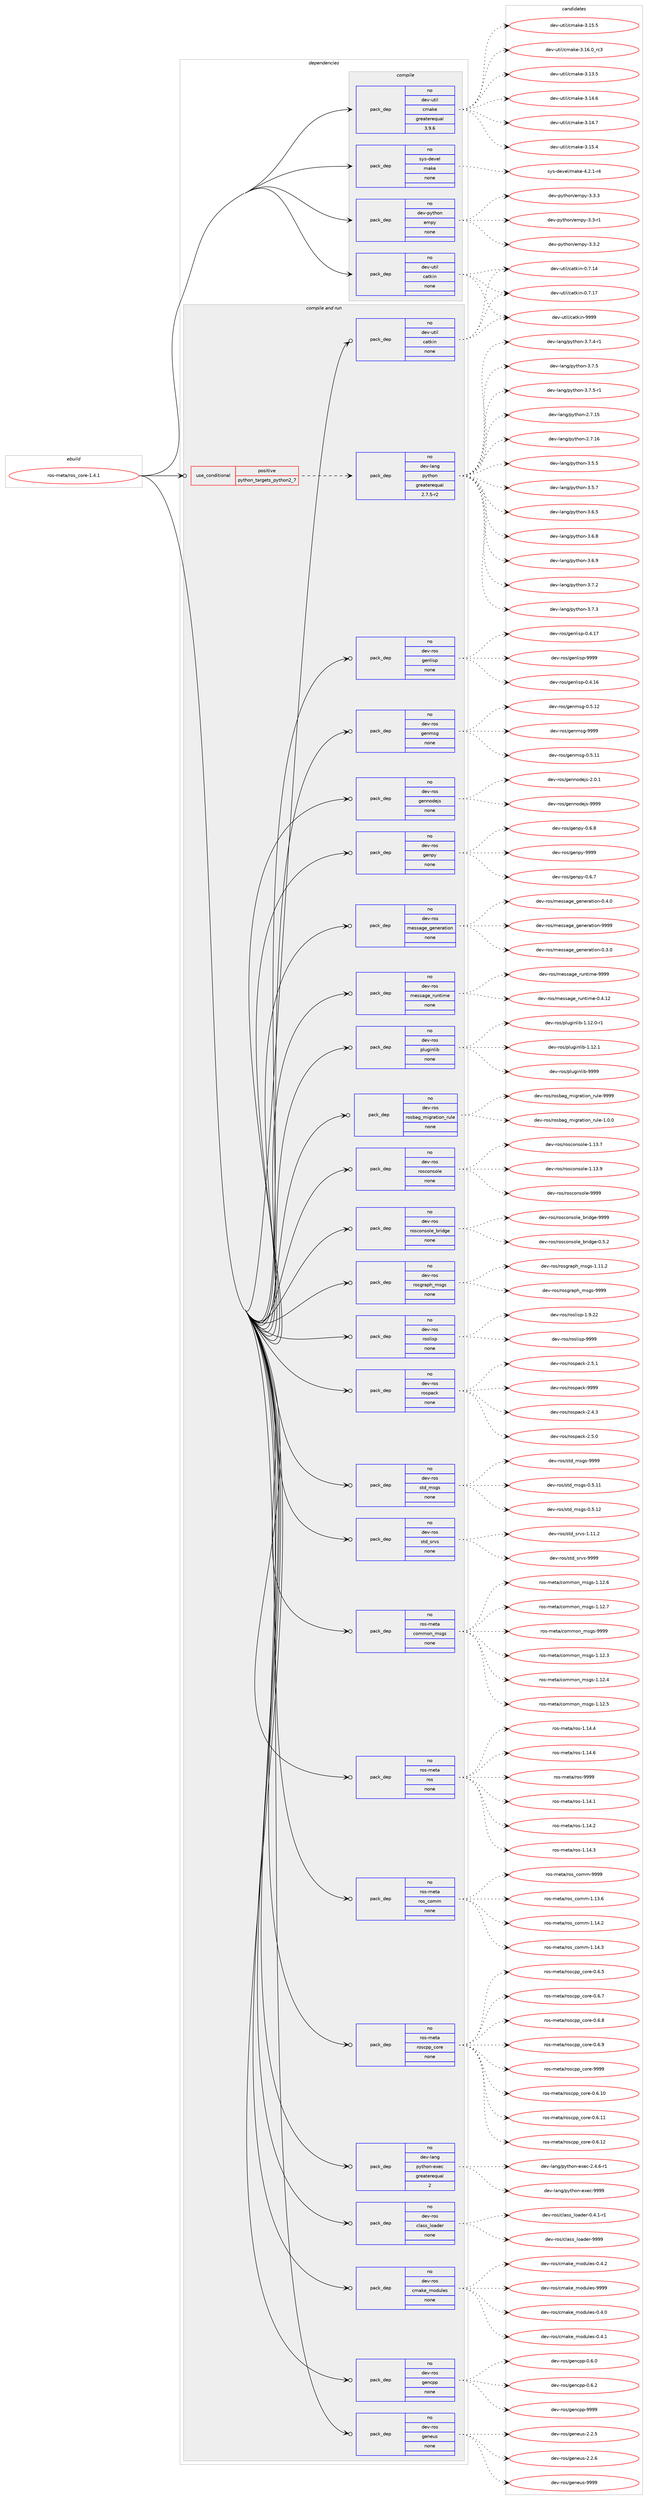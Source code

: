 digraph prolog {

# *************
# Graph options
# *************

newrank=true;
concentrate=true;
compound=true;
graph [rankdir=LR,fontname=Helvetica,fontsize=10,ranksep=1.5];#, ranksep=2.5, nodesep=0.2];
edge  [arrowhead=vee];
node  [fontname=Helvetica,fontsize=10];

# **********
# The ebuild
# **********

subgraph cluster_leftcol {
color=gray;
rank=same;
label=<<i>ebuild</i>>;
id [label="ros-meta/ros_core-1.4.1", color=red, width=4, href="../ros-meta/ros_core-1.4.1.svg"];
}

# ****************
# The dependencies
# ****************

subgraph cluster_midcol {
color=gray;
label=<<i>dependencies</i>>;
subgraph cluster_compile {
fillcolor="#eeeeee";
style=filled;
label=<<i>compile</i>>;
subgraph pack626704 {
dependency848094 [label=<<TABLE BORDER="0" CELLBORDER="1" CELLSPACING="0" CELLPADDING="4" WIDTH="220"><TR><TD ROWSPAN="6" CELLPADDING="30">pack_dep</TD></TR><TR><TD WIDTH="110">no</TD></TR><TR><TD>dev-python</TD></TR><TR><TD>empy</TD></TR><TR><TD>none</TD></TR><TR><TD></TD></TR></TABLE>>, shape=none, color=blue];
}
id:e -> dependency848094:w [weight=20,style="solid",arrowhead="vee"];
subgraph pack626705 {
dependency848095 [label=<<TABLE BORDER="0" CELLBORDER="1" CELLSPACING="0" CELLPADDING="4" WIDTH="220"><TR><TD ROWSPAN="6" CELLPADDING="30">pack_dep</TD></TR><TR><TD WIDTH="110">no</TD></TR><TR><TD>dev-util</TD></TR><TR><TD>catkin</TD></TR><TR><TD>none</TD></TR><TR><TD></TD></TR></TABLE>>, shape=none, color=blue];
}
id:e -> dependency848095:w [weight=20,style="solid",arrowhead="vee"];
subgraph pack626706 {
dependency848096 [label=<<TABLE BORDER="0" CELLBORDER="1" CELLSPACING="0" CELLPADDING="4" WIDTH="220"><TR><TD ROWSPAN="6" CELLPADDING="30">pack_dep</TD></TR><TR><TD WIDTH="110">no</TD></TR><TR><TD>dev-util</TD></TR><TR><TD>cmake</TD></TR><TR><TD>greaterequal</TD></TR><TR><TD>3.9.6</TD></TR></TABLE>>, shape=none, color=blue];
}
id:e -> dependency848096:w [weight=20,style="solid",arrowhead="vee"];
subgraph pack626707 {
dependency848097 [label=<<TABLE BORDER="0" CELLBORDER="1" CELLSPACING="0" CELLPADDING="4" WIDTH="220"><TR><TD ROWSPAN="6" CELLPADDING="30">pack_dep</TD></TR><TR><TD WIDTH="110">no</TD></TR><TR><TD>sys-devel</TD></TR><TR><TD>make</TD></TR><TR><TD>none</TD></TR><TR><TD></TD></TR></TABLE>>, shape=none, color=blue];
}
id:e -> dependency848097:w [weight=20,style="solid",arrowhead="vee"];
}
subgraph cluster_compileandrun {
fillcolor="#eeeeee";
style=filled;
label=<<i>compile and run</i>>;
subgraph cond206456 {
dependency848098 [label=<<TABLE BORDER="0" CELLBORDER="1" CELLSPACING="0" CELLPADDING="4"><TR><TD ROWSPAN="3" CELLPADDING="10">use_conditional</TD></TR><TR><TD>positive</TD></TR><TR><TD>python_targets_python2_7</TD></TR></TABLE>>, shape=none, color=red];
subgraph pack626708 {
dependency848099 [label=<<TABLE BORDER="0" CELLBORDER="1" CELLSPACING="0" CELLPADDING="4" WIDTH="220"><TR><TD ROWSPAN="6" CELLPADDING="30">pack_dep</TD></TR><TR><TD WIDTH="110">no</TD></TR><TR><TD>dev-lang</TD></TR><TR><TD>python</TD></TR><TR><TD>greaterequal</TD></TR><TR><TD>2.7.5-r2</TD></TR></TABLE>>, shape=none, color=blue];
}
dependency848098:e -> dependency848099:w [weight=20,style="dashed",arrowhead="vee"];
}
id:e -> dependency848098:w [weight=20,style="solid",arrowhead="odotvee"];
subgraph pack626709 {
dependency848100 [label=<<TABLE BORDER="0" CELLBORDER="1" CELLSPACING="0" CELLPADDING="4" WIDTH="220"><TR><TD ROWSPAN="6" CELLPADDING="30">pack_dep</TD></TR><TR><TD WIDTH="110">no</TD></TR><TR><TD>dev-lang</TD></TR><TR><TD>python-exec</TD></TR><TR><TD>greaterequal</TD></TR><TR><TD>2</TD></TR></TABLE>>, shape=none, color=blue];
}
id:e -> dependency848100:w [weight=20,style="solid",arrowhead="odotvee"];
subgraph pack626710 {
dependency848101 [label=<<TABLE BORDER="0" CELLBORDER="1" CELLSPACING="0" CELLPADDING="4" WIDTH="220"><TR><TD ROWSPAN="6" CELLPADDING="30">pack_dep</TD></TR><TR><TD WIDTH="110">no</TD></TR><TR><TD>dev-ros</TD></TR><TR><TD>class_loader</TD></TR><TR><TD>none</TD></TR><TR><TD></TD></TR></TABLE>>, shape=none, color=blue];
}
id:e -> dependency848101:w [weight=20,style="solid",arrowhead="odotvee"];
subgraph pack626711 {
dependency848102 [label=<<TABLE BORDER="0" CELLBORDER="1" CELLSPACING="0" CELLPADDING="4" WIDTH="220"><TR><TD ROWSPAN="6" CELLPADDING="30">pack_dep</TD></TR><TR><TD WIDTH="110">no</TD></TR><TR><TD>dev-ros</TD></TR><TR><TD>cmake_modules</TD></TR><TR><TD>none</TD></TR><TR><TD></TD></TR></TABLE>>, shape=none, color=blue];
}
id:e -> dependency848102:w [weight=20,style="solid",arrowhead="odotvee"];
subgraph pack626712 {
dependency848103 [label=<<TABLE BORDER="0" CELLBORDER="1" CELLSPACING="0" CELLPADDING="4" WIDTH="220"><TR><TD ROWSPAN="6" CELLPADDING="30">pack_dep</TD></TR><TR><TD WIDTH="110">no</TD></TR><TR><TD>dev-ros</TD></TR><TR><TD>gencpp</TD></TR><TR><TD>none</TD></TR><TR><TD></TD></TR></TABLE>>, shape=none, color=blue];
}
id:e -> dependency848103:w [weight=20,style="solid",arrowhead="odotvee"];
subgraph pack626713 {
dependency848104 [label=<<TABLE BORDER="0" CELLBORDER="1" CELLSPACING="0" CELLPADDING="4" WIDTH="220"><TR><TD ROWSPAN="6" CELLPADDING="30">pack_dep</TD></TR><TR><TD WIDTH="110">no</TD></TR><TR><TD>dev-ros</TD></TR><TR><TD>geneus</TD></TR><TR><TD>none</TD></TR><TR><TD></TD></TR></TABLE>>, shape=none, color=blue];
}
id:e -> dependency848104:w [weight=20,style="solid",arrowhead="odotvee"];
subgraph pack626714 {
dependency848105 [label=<<TABLE BORDER="0" CELLBORDER="1" CELLSPACING="0" CELLPADDING="4" WIDTH="220"><TR><TD ROWSPAN="6" CELLPADDING="30">pack_dep</TD></TR><TR><TD WIDTH="110">no</TD></TR><TR><TD>dev-ros</TD></TR><TR><TD>genlisp</TD></TR><TR><TD>none</TD></TR><TR><TD></TD></TR></TABLE>>, shape=none, color=blue];
}
id:e -> dependency848105:w [weight=20,style="solid",arrowhead="odotvee"];
subgraph pack626715 {
dependency848106 [label=<<TABLE BORDER="0" CELLBORDER="1" CELLSPACING="0" CELLPADDING="4" WIDTH="220"><TR><TD ROWSPAN="6" CELLPADDING="30">pack_dep</TD></TR><TR><TD WIDTH="110">no</TD></TR><TR><TD>dev-ros</TD></TR><TR><TD>genmsg</TD></TR><TR><TD>none</TD></TR><TR><TD></TD></TR></TABLE>>, shape=none, color=blue];
}
id:e -> dependency848106:w [weight=20,style="solid",arrowhead="odotvee"];
subgraph pack626716 {
dependency848107 [label=<<TABLE BORDER="0" CELLBORDER="1" CELLSPACING="0" CELLPADDING="4" WIDTH="220"><TR><TD ROWSPAN="6" CELLPADDING="30">pack_dep</TD></TR><TR><TD WIDTH="110">no</TD></TR><TR><TD>dev-ros</TD></TR><TR><TD>gennodejs</TD></TR><TR><TD>none</TD></TR><TR><TD></TD></TR></TABLE>>, shape=none, color=blue];
}
id:e -> dependency848107:w [weight=20,style="solid",arrowhead="odotvee"];
subgraph pack626717 {
dependency848108 [label=<<TABLE BORDER="0" CELLBORDER="1" CELLSPACING="0" CELLPADDING="4" WIDTH="220"><TR><TD ROWSPAN="6" CELLPADDING="30">pack_dep</TD></TR><TR><TD WIDTH="110">no</TD></TR><TR><TD>dev-ros</TD></TR><TR><TD>genpy</TD></TR><TR><TD>none</TD></TR><TR><TD></TD></TR></TABLE>>, shape=none, color=blue];
}
id:e -> dependency848108:w [weight=20,style="solid",arrowhead="odotvee"];
subgraph pack626718 {
dependency848109 [label=<<TABLE BORDER="0" CELLBORDER="1" CELLSPACING="0" CELLPADDING="4" WIDTH="220"><TR><TD ROWSPAN="6" CELLPADDING="30">pack_dep</TD></TR><TR><TD WIDTH="110">no</TD></TR><TR><TD>dev-ros</TD></TR><TR><TD>message_generation</TD></TR><TR><TD>none</TD></TR><TR><TD></TD></TR></TABLE>>, shape=none, color=blue];
}
id:e -> dependency848109:w [weight=20,style="solid",arrowhead="odotvee"];
subgraph pack626719 {
dependency848110 [label=<<TABLE BORDER="0" CELLBORDER="1" CELLSPACING="0" CELLPADDING="4" WIDTH="220"><TR><TD ROWSPAN="6" CELLPADDING="30">pack_dep</TD></TR><TR><TD WIDTH="110">no</TD></TR><TR><TD>dev-ros</TD></TR><TR><TD>message_runtime</TD></TR><TR><TD>none</TD></TR><TR><TD></TD></TR></TABLE>>, shape=none, color=blue];
}
id:e -> dependency848110:w [weight=20,style="solid",arrowhead="odotvee"];
subgraph pack626720 {
dependency848111 [label=<<TABLE BORDER="0" CELLBORDER="1" CELLSPACING="0" CELLPADDING="4" WIDTH="220"><TR><TD ROWSPAN="6" CELLPADDING="30">pack_dep</TD></TR><TR><TD WIDTH="110">no</TD></TR><TR><TD>dev-ros</TD></TR><TR><TD>pluginlib</TD></TR><TR><TD>none</TD></TR><TR><TD></TD></TR></TABLE>>, shape=none, color=blue];
}
id:e -> dependency848111:w [weight=20,style="solid",arrowhead="odotvee"];
subgraph pack626721 {
dependency848112 [label=<<TABLE BORDER="0" CELLBORDER="1" CELLSPACING="0" CELLPADDING="4" WIDTH="220"><TR><TD ROWSPAN="6" CELLPADDING="30">pack_dep</TD></TR><TR><TD WIDTH="110">no</TD></TR><TR><TD>dev-ros</TD></TR><TR><TD>rosbag_migration_rule</TD></TR><TR><TD>none</TD></TR><TR><TD></TD></TR></TABLE>>, shape=none, color=blue];
}
id:e -> dependency848112:w [weight=20,style="solid",arrowhead="odotvee"];
subgraph pack626722 {
dependency848113 [label=<<TABLE BORDER="0" CELLBORDER="1" CELLSPACING="0" CELLPADDING="4" WIDTH="220"><TR><TD ROWSPAN="6" CELLPADDING="30">pack_dep</TD></TR><TR><TD WIDTH="110">no</TD></TR><TR><TD>dev-ros</TD></TR><TR><TD>rosconsole</TD></TR><TR><TD>none</TD></TR><TR><TD></TD></TR></TABLE>>, shape=none, color=blue];
}
id:e -> dependency848113:w [weight=20,style="solid",arrowhead="odotvee"];
subgraph pack626723 {
dependency848114 [label=<<TABLE BORDER="0" CELLBORDER="1" CELLSPACING="0" CELLPADDING="4" WIDTH="220"><TR><TD ROWSPAN="6" CELLPADDING="30">pack_dep</TD></TR><TR><TD WIDTH="110">no</TD></TR><TR><TD>dev-ros</TD></TR><TR><TD>rosconsole_bridge</TD></TR><TR><TD>none</TD></TR><TR><TD></TD></TR></TABLE>>, shape=none, color=blue];
}
id:e -> dependency848114:w [weight=20,style="solid",arrowhead="odotvee"];
subgraph pack626724 {
dependency848115 [label=<<TABLE BORDER="0" CELLBORDER="1" CELLSPACING="0" CELLPADDING="4" WIDTH="220"><TR><TD ROWSPAN="6" CELLPADDING="30">pack_dep</TD></TR><TR><TD WIDTH="110">no</TD></TR><TR><TD>dev-ros</TD></TR><TR><TD>rosgraph_msgs</TD></TR><TR><TD>none</TD></TR><TR><TD></TD></TR></TABLE>>, shape=none, color=blue];
}
id:e -> dependency848115:w [weight=20,style="solid",arrowhead="odotvee"];
subgraph pack626725 {
dependency848116 [label=<<TABLE BORDER="0" CELLBORDER="1" CELLSPACING="0" CELLPADDING="4" WIDTH="220"><TR><TD ROWSPAN="6" CELLPADDING="30">pack_dep</TD></TR><TR><TD WIDTH="110">no</TD></TR><TR><TD>dev-ros</TD></TR><TR><TD>roslisp</TD></TR><TR><TD>none</TD></TR><TR><TD></TD></TR></TABLE>>, shape=none, color=blue];
}
id:e -> dependency848116:w [weight=20,style="solid",arrowhead="odotvee"];
subgraph pack626726 {
dependency848117 [label=<<TABLE BORDER="0" CELLBORDER="1" CELLSPACING="0" CELLPADDING="4" WIDTH="220"><TR><TD ROWSPAN="6" CELLPADDING="30">pack_dep</TD></TR><TR><TD WIDTH="110">no</TD></TR><TR><TD>dev-ros</TD></TR><TR><TD>rospack</TD></TR><TR><TD>none</TD></TR><TR><TD></TD></TR></TABLE>>, shape=none, color=blue];
}
id:e -> dependency848117:w [weight=20,style="solid",arrowhead="odotvee"];
subgraph pack626727 {
dependency848118 [label=<<TABLE BORDER="0" CELLBORDER="1" CELLSPACING="0" CELLPADDING="4" WIDTH="220"><TR><TD ROWSPAN="6" CELLPADDING="30">pack_dep</TD></TR><TR><TD WIDTH="110">no</TD></TR><TR><TD>dev-ros</TD></TR><TR><TD>std_msgs</TD></TR><TR><TD>none</TD></TR><TR><TD></TD></TR></TABLE>>, shape=none, color=blue];
}
id:e -> dependency848118:w [weight=20,style="solid",arrowhead="odotvee"];
subgraph pack626728 {
dependency848119 [label=<<TABLE BORDER="0" CELLBORDER="1" CELLSPACING="0" CELLPADDING="4" WIDTH="220"><TR><TD ROWSPAN="6" CELLPADDING="30">pack_dep</TD></TR><TR><TD WIDTH="110">no</TD></TR><TR><TD>dev-ros</TD></TR><TR><TD>std_srvs</TD></TR><TR><TD>none</TD></TR><TR><TD></TD></TR></TABLE>>, shape=none, color=blue];
}
id:e -> dependency848119:w [weight=20,style="solid",arrowhead="odotvee"];
subgraph pack626729 {
dependency848120 [label=<<TABLE BORDER="0" CELLBORDER="1" CELLSPACING="0" CELLPADDING="4" WIDTH="220"><TR><TD ROWSPAN="6" CELLPADDING="30">pack_dep</TD></TR><TR><TD WIDTH="110">no</TD></TR><TR><TD>dev-util</TD></TR><TR><TD>catkin</TD></TR><TR><TD>none</TD></TR><TR><TD></TD></TR></TABLE>>, shape=none, color=blue];
}
id:e -> dependency848120:w [weight=20,style="solid",arrowhead="odotvee"];
subgraph pack626730 {
dependency848121 [label=<<TABLE BORDER="0" CELLBORDER="1" CELLSPACING="0" CELLPADDING="4" WIDTH="220"><TR><TD ROWSPAN="6" CELLPADDING="30">pack_dep</TD></TR><TR><TD WIDTH="110">no</TD></TR><TR><TD>ros-meta</TD></TR><TR><TD>common_msgs</TD></TR><TR><TD>none</TD></TR><TR><TD></TD></TR></TABLE>>, shape=none, color=blue];
}
id:e -> dependency848121:w [weight=20,style="solid",arrowhead="odotvee"];
subgraph pack626731 {
dependency848122 [label=<<TABLE BORDER="0" CELLBORDER="1" CELLSPACING="0" CELLPADDING="4" WIDTH="220"><TR><TD ROWSPAN="6" CELLPADDING="30">pack_dep</TD></TR><TR><TD WIDTH="110">no</TD></TR><TR><TD>ros-meta</TD></TR><TR><TD>ros</TD></TR><TR><TD>none</TD></TR><TR><TD></TD></TR></TABLE>>, shape=none, color=blue];
}
id:e -> dependency848122:w [weight=20,style="solid",arrowhead="odotvee"];
subgraph pack626732 {
dependency848123 [label=<<TABLE BORDER="0" CELLBORDER="1" CELLSPACING="0" CELLPADDING="4" WIDTH="220"><TR><TD ROWSPAN="6" CELLPADDING="30">pack_dep</TD></TR><TR><TD WIDTH="110">no</TD></TR><TR><TD>ros-meta</TD></TR><TR><TD>ros_comm</TD></TR><TR><TD>none</TD></TR><TR><TD></TD></TR></TABLE>>, shape=none, color=blue];
}
id:e -> dependency848123:w [weight=20,style="solid",arrowhead="odotvee"];
subgraph pack626733 {
dependency848124 [label=<<TABLE BORDER="0" CELLBORDER="1" CELLSPACING="0" CELLPADDING="4" WIDTH="220"><TR><TD ROWSPAN="6" CELLPADDING="30">pack_dep</TD></TR><TR><TD WIDTH="110">no</TD></TR><TR><TD>ros-meta</TD></TR><TR><TD>roscpp_core</TD></TR><TR><TD>none</TD></TR><TR><TD></TD></TR></TABLE>>, shape=none, color=blue];
}
id:e -> dependency848124:w [weight=20,style="solid",arrowhead="odotvee"];
}
subgraph cluster_run {
fillcolor="#eeeeee";
style=filled;
label=<<i>run</i>>;
}
}

# **************
# The candidates
# **************

subgraph cluster_choices {
rank=same;
color=gray;
label=<<i>candidates</i>>;

subgraph choice626704 {
color=black;
nodesep=1;
choice1001011184511212111610411111047101109112121455146514511449 [label="dev-python/empy-3.3-r1", color=red, width=4,href="../dev-python/empy-3.3-r1.svg"];
choice1001011184511212111610411111047101109112121455146514650 [label="dev-python/empy-3.3.2", color=red, width=4,href="../dev-python/empy-3.3.2.svg"];
choice1001011184511212111610411111047101109112121455146514651 [label="dev-python/empy-3.3.3", color=red, width=4,href="../dev-python/empy-3.3.3.svg"];
dependency848094:e -> choice1001011184511212111610411111047101109112121455146514511449:w [style=dotted,weight="100"];
dependency848094:e -> choice1001011184511212111610411111047101109112121455146514650:w [style=dotted,weight="100"];
dependency848094:e -> choice1001011184511212111610411111047101109112121455146514651:w [style=dotted,weight="100"];
}
subgraph choice626705 {
color=black;
nodesep=1;
choice1001011184511711610510847999711610710511045484655464952 [label="dev-util/catkin-0.7.14", color=red, width=4,href="../dev-util/catkin-0.7.14.svg"];
choice1001011184511711610510847999711610710511045484655464955 [label="dev-util/catkin-0.7.17", color=red, width=4,href="../dev-util/catkin-0.7.17.svg"];
choice100101118451171161051084799971161071051104557575757 [label="dev-util/catkin-9999", color=red, width=4,href="../dev-util/catkin-9999.svg"];
dependency848095:e -> choice1001011184511711610510847999711610710511045484655464952:w [style=dotted,weight="100"];
dependency848095:e -> choice1001011184511711610510847999711610710511045484655464955:w [style=dotted,weight="100"];
dependency848095:e -> choice100101118451171161051084799971161071051104557575757:w [style=dotted,weight="100"];
}
subgraph choice626706 {
color=black;
nodesep=1;
choice1001011184511711610510847991099710710145514649514653 [label="dev-util/cmake-3.13.5", color=red, width=4,href="../dev-util/cmake-3.13.5.svg"];
choice1001011184511711610510847991099710710145514649524654 [label="dev-util/cmake-3.14.6", color=red, width=4,href="../dev-util/cmake-3.14.6.svg"];
choice1001011184511711610510847991099710710145514649524655 [label="dev-util/cmake-3.14.7", color=red, width=4,href="../dev-util/cmake-3.14.7.svg"];
choice1001011184511711610510847991099710710145514649534652 [label="dev-util/cmake-3.15.4", color=red, width=4,href="../dev-util/cmake-3.15.4.svg"];
choice1001011184511711610510847991099710710145514649534653 [label="dev-util/cmake-3.15.5", color=red, width=4,href="../dev-util/cmake-3.15.5.svg"];
choice1001011184511711610510847991099710710145514649544648951149951 [label="dev-util/cmake-3.16.0_rc3", color=red, width=4,href="../dev-util/cmake-3.16.0_rc3.svg"];
dependency848096:e -> choice1001011184511711610510847991099710710145514649514653:w [style=dotted,weight="100"];
dependency848096:e -> choice1001011184511711610510847991099710710145514649524654:w [style=dotted,weight="100"];
dependency848096:e -> choice1001011184511711610510847991099710710145514649524655:w [style=dotted,weight="100"];
dependency848096:e -> choice1001011184511711610510847991099710710145514649534652:w [style=dotted,weight="100"];
dependency848096:e -> choice1001011184511711610510847991099710710145514649534653:w [style=dotted,weight="100"];
dependency848096:e -> choice1001011184511711610510847991099710710145514649544648951149951:w [style=dotted,weight="100"];
}
subgraph choice626707 {
color=black;
nodesep=1;
choice1151211154510010111810110847109971071014552465046494511452 [label="sys-devel/make-4.2.1-r4", color=red, width=4,href="../sys-devel/make-4.2.1-r4.svg"];
dependency848097:e -> choice1151211154510010111810110847109971071014552465046494511452:w [style=dotted,weight="100"];
}
subgraph choice626708 {
color=black;
nodesep=1;
choice10010111845108971101034711212111610411111045504655464953 [label="dev-lang/python-2.7.15", color=red, width=4,href="../dev-lang/python-2.7.15.svg"];
choice10010111845108971101034711212111610411111045504655464954 [label="dev-lang/python-2.7.16", color=red, width=4,href="../dev-lang/python-2.7.16.svg"];
choice100101118451089711010347112121116104111110455146534653 [label="dev-lang/python-3.5.5", color=red, width=4,href="../dev-lang/python-3.5.5.svg"];
choice100101118451089711010347112121116104111110455146534655 [label="dev-lang/python-3.5.7", color=red, width=4,href="../dev-lang/python-3.5.7.svg"];
choice100101118451089711010347112121116104111110455146544653 [label="dev-lang/python-3.6.5", color=red, width=4,href="../dev-lang/python-3.6.5.svg"];
choice100101118451089711010347112121116104111110455146544656 [label="dev-lang/python-3.6.8", color=red, width=4,href="../dev-lang/python-3.6.8.svg"];
choice100101118451089711010347112121116104111110455146544657 [label="dev-lang/python-3.6.9", color=red, width=4,href="../dev-lang/python-3.6.9.svg"];
choice100101118451089711010347112121116104111110455146554650 [label="dev-lang/python-3.7.2", color=red, width=4,href="../dev-lang/python-3.7.2.svg"];
choice100101118451089711010347112121116104111110455146554651 [label="dev-lang/python-3.7.3", color=red, width=4,href="../dev-lang/python-3.7.3.svg"];
choice1001011184510897110103471121211161041111104551465546524511449 [label="dev-lang/python-3.7.4-r1", color=red, width=4,href="../dev-lang/python-3.7.4-r1.svg"];
choice100101118451089711010347112121116104111110455146554653 [label="dev-lang/python-3.7.5", color=red, width=4,href="../dev-lang/python-3.7.5.svg"];
choice1001011184510897110103471121211161041111104551465546534511449 [label="dev-lang/python-3.7.5-r1", color=red, width=4,href="../dev-lang/python-3.7.5-r1.svg"];
dependency848099:e -> choice10010111845108971101034711212111610411111045504655464953:w [style=dotted,weight="100"];
dependency848099:e -> choice10010111845108971101034711212111610411111045504655464954:w [style=dotted,weight="100"];
dependency848099:e -> choice100101118451089711010347112121116104111110455146534653:w [style=dotted,weight="100"];
dependency848099:e -> choice100101118451089711010347112121116104111110455146534655:w [style=dotted,weight="100"];
dependency848099:e -> choice100101118451089711010347112121116104111110455146544653:w [style=dotted,weight="100"];
dependency848099:e -> choice100101118451089711010347112121116104111110455146544656:w [style=dotted,weight="100"];
dependency848099:e -> choice100101118451089711010347112121116104111110455146544657:w [style=dotted,weight="100"];
dependency848099:e -> choice100101118451089711010347112121116104111110455146554650:w [style=dotted,weight="100"];
dependency848099:e -> choice100101118451089711010347112121116104111110455146554651:w [style=dotted,weight="100"];
dependency848099:e -> choice1001011184510897110103471121211161041111104551465546524511449:w [style=dotted,weight="100"];
dependency848099:e -> choice100101118451089711010347112121116104111110455146554653:w [style=dotted,weight="100"];
dependency848099:e -> choice1001011184510897110103471121211161041111104551465546534511449:w [style=dotted,weight="100"];
}
subgraph choice626709 {
color=black;
nodesep=1;
choice10010111845108971101034711212111610411111045101120101994550465246544511449 [label="dev-lang/python-exec-2.4.6-r1", color=red, width=4,href="../dev-lang/python-exec-2.4.6-r1.svg"];
choice10010111845108971101034711212111610411111045101120101994557575757 [label="dev-lang/python-exec-9999", color=red, width=4,href="../dev-lang/python-exec-9999.svg"];
dependency848100:e -> choice10010111845108971101034711212111610411111045101120101994550465246544511449:w [style=dotted,weight="100"];
dependency848100:e -> choice10010111845108971101034711212111610411111045101120101994557575757:w [style=dotted,weight="100"];
}
subgraph choice626710 {
color=black;
nodesep=1;
choice1001011184511411111547991089711511595108111971001011144548465246494511449 [label="dev-ros/class_loader-0.4.1-r1", color=red, width=4,href="../dev-ros/class_loader-0.4.1-r1.svg"];
choice1001011184511411111547991089711511595108111971001011144557575757 [label="dev-ros/class_loader-9999", color=red, width=4,href="../dev-ros/class_loader-9999.svg"];
dependency848101:e -> choice1001011184511411111547991089711511595108111971001011144548465246494511449:w [style=dotted,weight="100"];
dependency848101:e -> choice1001011184511411111547991089711511595108111971001011144557575757:w [style=dotted,weight="100"];
}
subgraph choice626711 {
color=black;
nodesep=1;
choice1001011184511411111547991099710710195109111100117108101115454846524648 [label="dev-ros/cmake_modules-0.4.0", color=red, width=4,href="../dev-ros/cmake_modules-0.4.0.svg"];
choice1001011184511411111547991099710710195109111100117108101115454846524649 [label="dev-ros/cmake_modules-0.4.1", color=red, width=4,href="../dev-ros/cmake_modules-0.4.1.svg"];
choice1001011184511411111547991099710710195109111100117108101115454846524650 [label="dev-ros/cmake_modules-0.4.2", color=red, width=4,href="../dev-ros/cmake_modules-0.4.2.svg"];
choice10010111845114111115479910997107101951091111001171081011154557575757 [label="dev-ros/cmake_modules-9999", color=red, width=4,href="../dev-ros/cmake_modules-9999.svg"];
dependency848102:e -> choice1001011184511411111547991099710710195109111100117108101115454846524648:w [style=dotted,weight="100"];
dependency848102:e -> choice1001011184511411111547991099710710195109111100117108101115454846524649:w [style=dotted,weight="100"];
dependency848102:e -> choice1001011184511411111547991099710710195109111100117108101115454846524650:w [style=dotted,weight="100"];
dependency848102:e -> choice10010111845114111115479910997107101951091111001171081011154557575757:w [style=dotted,weight="100"];
}
subgraph choice626712 {
color=black;
nodesep=1;
choice100101118451141111154710310111099112112454846544648 [label="dev-ros/gencpp-0.6.0", color=red, width=4,href="../dev-ros/gencpp-0.6.0.svg"];
choice100101118451141111154710310111099112112454846544650 [label="dev-ros/gencpp-0.6.2", color=red, width=4,href="../dev-ros/gencpp-0.6.2.svg"];
choice1001011184511411111547103101110991121124557575757 [label="dev-ros/gencpp-9999", color=red, width=4,href="../dev-ros/gencpp-9999.svg"];
dependency848103:e -> choice100101118451141111154710310111099112112454846544648:w [style=dotted,weight="100"];
dependency848103:e -> choice100101118451141111154710310111099112112454846544650:w [style=dotted,weight="100"];
dependency848103:e -> choice1001011184511411111547103101110991121124557575757:w [style=dotted,weight="100"];
}
subgraph choice626713 {
color=black;
nodesep=1;
choice1001011184511411111547103101110101117115455046504653 [label="dev-ros/geneus-2.2.5", color=red, width=4,href="../dev-ros/geneus-2.2.5.svg"];
choice1001011184511411111547103101110101117115455046504654 [label="dev-ros/geneus-2.2.6", color=red, width=4,href="../dev-ros/geneus-2.2.6.svg"];
choice10010111845114111115471031011101011171154557575757 [label="dev-ros/geneus-9999", color=red, width=4,href="../dev-ros/geneus-9999.svg"];
dependency848104:e -> choice1001011184511411111547103101110101117115455046504653:w [style=dotted,weight="100"];
dependency848104:e -> choice1001011184511411111547103101110101117115455046504654:w [style=dotted,weight="100"];
dependency848104:e -> choice10010111845114111115471031011101011171154557575757:w [style=dotted,weight="100"];
}
subgraph choice626714 {
color=black;
nodesep=1;
choice100101118451141111154710310111010810511511245484652464954 [label="dev-ros/genlisp-0.4.16", color=red, width=4,href="../dev-ros/genlisp-0.4.16.svg"];
choice100101118451141111154710310111010810511511245484652464955 [label="dev-ros/genlisp-0.4.17", color=red, width=4,href="../dev-ros/genlisp-0.4.17.svg"];
choice10010111845114111115471031011101081051151124557575757 [label="dev-ros/genlisp-9999", color=red, width=4,href="../dev-ros/genlisp-9999.svg"];
dependency848105:e -> choice100101118451141111154710310111010810511511245484652464954:w [style=dotted,weight="100"];
dependency848105:e -> choice100101118451141111154710310111010810511511245484652464955:w [style=dotted,weight="100"];
dependency848105:e -> choice10010111845114111115471031011101081051151124557575757:w [style=dotted,weight="100"];
}
subgraph choice626715 {
color=black;
nodesep=1;
choice100101118451141111154710310111010911510345484653464949 [label="dev-ros/genmsg-0.5.11", color=red, width=4,href="../dev-ros/genmsg-0.5.11.svg"];
choice100101118451141111154710310111010911510345484653464950 [label="dev-ros/genmsg-0.5.12", color=red, width=4,href="../dev-ros/genmsg-0.5.12.svg"];
choice10010111845114111115471031011101091151034557575757 [label="dev-ros/genmsg-9999", color=red, width=4,href="../dev-ros/genmsg-9999.svg"];
dependency848106:e -> choice100101118451141111154710310111010911510345484653464949:w [style=dotted,weight="100"];
dependency848106:e -> choice100101118451141111154710310111010911510345484653464950:w [style=dotted,weight="100"];
dependency848106:e -> choice10010111845114111115471031011101091151034557575757:w [style=dotted,weight="100"];
}
subgraph choice626716 {
color=black;
nodesep=1;
choice1001011184511411111547103101110110111100101106115455046484649 [label="dev-ros/gennodejs-2.0.1", color=red, width=4,href="../dev-ros/gennodejs-2.0.1.svg"];
choice10010111845114111115471031011101101111001011061154557575757 [label="dev-ros/gennodejs-9999", color=red, width=4,href="../dev-ros/gennodejs-9999.svg"];
dependency848107:e -> choice1001011184511411111547103101110110111100101106115455046484649:w [style=dotted,weight="100"];
dependency848107:e -> choice10010111845114111115471031011101101111001011061154557575757:w [style=dotted,weight="100"];
}
subgraph choice626717 {
color=black;
nodesep=1;
choice1001011184511411111547103101110112121454846544655 [label="dev-ros/genpy-0.6.7", color=red, width=4,href="../dev-ros/genpy-0.6.7.svg"];
choice1001011184511411111547103101110112121454846544656 [label="dev-ros/genpy-0.6.8", color=red, width=4,href="../dev-ros/genpy-0.6.8.svg"];
choice10010111845114111115471031011101121214557575757 [label="dev-ros/genpy-9999", color=red, width=4,href="../dev-ros/genpy-9999.svg"];
dependency848108:e -> choice1001011184511411111547103101110112121454846544655:w [style=dotted,weight="100"];
dependency848108:e -> choice1001011184511411111547103101110112121454846544656:w [style=dotted,weight="100"];
dependency848108:e -> choice10010111845114111115471031011101121214557575757:w [style=dotted,weight="100"];
}
subgraph choice626718 {
color=black;
nodesep=1;
choice1001011184511411111547109101115115971031019510310111010111497116105111110454846514648 [label="dev-ros/message_generation-0.3.0", color=red, width=4,href="../dev-ros/message_generation-0.3.0.svg"];
choice1001011184511411111547109101115115971031019510310111010111497116105111110454846524648 [label="dev-ros/message_generation-0.4.0", color=red, width=4,href="../dev-ros/message_generation-0.4.0.svg"];
choice10010111845114111115471091011151159710310195103101110101114971161051111104557575757 [label="dev-ros/message_generation-9999", color=red, width=4,href="../dev-ros/message_generation-9999.svg"];
dependency848109:e -> choice1001011184511411111547109101115115971031019510310111010111497116105111110454846514648:w [style=dotted,weight="100"];
dependency848109:e -> choice1001011184511411111547109101115115971031019510310111010111497116105111110454846524648:w [style=dotted,weight="100"];
dependency848109:e -> choice10010111845114111115471091011151159710310195103101110101114971161051111104557575757:w [style=dotted,weight="100"];
}
subgraph choice626719 {
color=black;
nodesep=1;
choice1001011184511411111547109101115115971031019511411711011610510910145484652464950 [label="dev-ros/message_runtime-0.4.12", color=red, width=4,href="../dev-ros/message_runtime-0.4.12.svg"];
choice100101118451141111154710910111511597103101951141171101161051091014557575757 [label="dev-ros/message_runtime-9999", color=red, width=4,href="../dev-ros/message_runtime-9999.svg"];
dependency848110:e -> choice1001011184511411111547109101115115971031019511411711011610510910145484652464950:w [style=dotted,weight="100"];
dependency848110:e -> choice100101118451141111154710910111511597103101951141171101161051091014557575757:w [style=dotted,weight="100"];
}
subgraph choice626720 {
color=black;
nodesep=1;
choice100101118451141111154711210811710310511010810598454946495046484511449 [label="dev-ros/pluginlib-1.12.0-r1", color=red, width=4,href="../dev-ros/pluginlib-1.12.0-r1.svg"];
choice10010111845114111115471121081171031051101081059845494649504649 [label="dev-ros/pluginlib-1.12.1", color=red, width=4,href="../dev-ros/pluginlib-1.12.1.svg"];
choice1001011184511411111547112108117103105110108105984557575757 [label="dev-ros/pluginlib-9999", color=red, width=4,href="../dev-ros/pluginlib-9999.svg"];
dependency848111:e -> choice100101118451141111154711210811710310511010810598454946495046484511449:w [style=dotted,weight="100"];
dependency848111:e -> choice10010111845114111115471121081171031051101081059845494649504649:w [style=dotted,weight="100"];
dependency848111:e -> choice1001011184511411111547112108117103105110108105984557575757:w [style=dotted,weight="100"];
}
subgraph choice626721 {
color=black;
nodesep=1;
choice10010111845114111115471141111159897103951091051031149711610511111095114117108101454946484648 [label="dev-ros/rosbag_migration_rule-1.0.0", color=red, width=4,href="../dev-ros/rosbag_migration_rule-1.0.0.svg"];
choice100101118451141111154711411111598971039510910510311497116105111110951141171081014557575757 [label="dev-ros/rosbag_migration_rule-9999", color=red, width=4,href="../dev-ros/rosbag_migration_rule-9999.svg"];
dependency848112:e -> choice10010111845114111115471141111159897103951091051031149711610511111095114117108101454946484648:w [style=dotted,weight="100"];
dependency848112:e -> choice100101118451141111154711411111598971039510910510311497116105111110951141171081014557575757:w [style=dotted,weight="100"];
}
subgraph choice626722 {
color=black;
nodesep=1;
choice10010111845114111115471141111159911111011511110810145494649514655 [label="dev-ros/rosconsole-1.13.7", color=red, width=4,href="../dev-ros/rosconsole-1.13.7.svg"];
choice10010111845114111115471141111159911111011511110810145494649514657 [label="dev-ros/rosconsole-1.13.9", color=red, width=4,href="../dev-ros/rosconsole-1.13.9.svg"];
choice1001011184511411111547114111115991111101151111081014557575757 [label="dev-ros/rosconsole-9999", color=red, width=4,href="../dev-ros/rosconsole-9999.svg"];
dependency848113:e -> choice10010111845114111115471141111159911111011511110810145494649514655:w [style=dotted,weight="100"];
dependency848113:e -> choice10010111845114111115471141111159911111011511110810145494649514657:w [style=dotted,weight="100"];
dependency848113:e -> choice1001011184511411111547114111115991111101151111081014557575757:w [style=dotted,weight="100"];
}
subgraph choice626723 {
color=black;
nodesep=1;
choice1001011184511411111547114111115991111101151111081019598114105100103101454846534650 [label="dev-ros/rosconsole_bridge-0.5.2", color=red, width=4,href="../dev-ros/rosconsole_bridge-0.5.2.svg"];
choice10010111845114111115471141111159911111011511110810195981141051001031014557575757 [label="dev-ros/rosconsole_bridge-9999", color=red, width=4,href="../dev-ros/rosconsole_bridge-9999.svg"];
dependency848114:e -> choice1001011184511411111547114111115991111101151111081019598114105100103101454846534650:w [style=dotted,weight="100"];
dependency848114:e -> choice10010111845114111115471141111159911111011511110810195981141051001031014557575757:w [style=dotted,weight="100"];
}
subgraph choice626724 {
color=black;
nodesep=1;
choice1001011184511411111547114111115103114971121049510911510311545494649494650 [label="dev-ros/rosgraph_msgs-1.11.2", color=red, width=4,href="../dev-ros/rosgraph_msgs-1.11.2.svg"];
choice100101118451141111154711411111510311497112104951091151031154557575757 [label="dev-ros/rosgraph_msgs-9999", color=red, width=4,href="../dev-ros/rosgraph_msgs-9999.svg"];
dependency848115:e -> choice1001011184511411111547114111115103114971121049510911510311545494649494650:w [style=dotted,weight="100"];
dependency848115:e -> choice100101118451141111154711411111510311497112104951091151031154557575757:w [style=dotted,weight="100"];
}
subgraph choice626725 {
color=black;
nodesep=1;
choice100101118451141111154711411111510810511511245494657465050 [label="dev-ros/roslisp-1.9.22", color=red, width=4,href="../dev-ros/roslisp-1.9.22.svg"];
choice10010111845114111115471141111151081051151124557575757 [label="dev-ros/roslisp-9999", color=red, width=4,href="../dev-ros/roslisp-9999.svg"];
dependency848116:e -> choice100101118451141111154711411111510810511511245494657465050:w [style=dotted,weight="100"];
dependency848116:e -> choice10010111845114111115471141111151081051151124557575757:w [style=dotted,weight="100"];
}
subgraph choice626726 {
color=black;
nodesep=1;
choice10010111845114111115471141111151129799107455046524651 [label="dev-ros/rospack-2.4.3", color=red, width=4,href="../dev-ros/rospack-2.4.3.svg"];
choice10010111845114111115471141111151129799107455046534648 [label="dev-ros/rospack-2.5.0", color=red, width=4,href="../dev-ros/rospack-2.5.0.svg"];
choice10010111845114111115471141111151129799107455046534649 [label="dev-ros/rospack-2.5.1", color=red, width=4,href="../dev-ros/rospack-2.5.1.svg"];
choice100101118451141111154711411111511297991074557575757 [label="dev-ros/rospack-9999", color=red, width=4,href="../dev-ros/rospack-9999.svg"];
dependency848117:e -> choice10010111845114111115471141111151129799107455046524651:w [style=dotted,weight="100"];
dependency848117:e -> choice10010111845114111115471141111151129799107455046534648:w [style=dotted,weight="100"];
dependency848117:e -> choice10010111845114111115471141111151129799107455046534649:w [style=dotted,weight="100"];
dependency848117:e -> choice100101118451141111154711411111511297991074557575757:w [style=dotted,weight="100"];
}
subgraph choice626727 {
color=black;
nodesep=1;
choice10010111845114111115471151161009510911510311545484653464949 [label="dev-ros/std_msgs-0.5.11", color=red, width=4,href="../dev-ros/std_msgs-0.5.11.svg"];
choice10010111845114111115471151161009510911510311545484653464950 [label="dev-ros/std_msgs-0.5.12", color=red, width=4,href="../dev-ros/std_msgs-0.5.12.svg"];
choice1001011184511411111547115116100951091151031154557575757 [label="dev-ros/std_msgs-9999", color=red, width=4,href="../dev-ros/std_msgs-9999.svg"];
dependency848118:e -> choice10010111845114111115471151161009510911510311545484653464949:w [style=dotted,weight="100"];
dependency848118:e -> choice10010111845114111115471151161009510911510311545484653464950:w [style=dotted,weight="100"];
dependency848118:e -> choice1001011184511411111547115116100951091151031154557575757:w [style=dotted,weight="100"];
}
subgraph choice626728 {
color=black;
nodesep=1;
choice10010111845114111115471151161009511511411811545494649494650 [label="dev-ros/std_srvs-1.11.2", color=red, width=4,href="../dev-ros/std_srvs-1.11.2.svg"];
choice1001011184511411111547115116100951151141181154557575757 [label="dev-ros/std_srvs-9999", color=red, width=4,href="../dev-ros/std_srvs-9999.svg"];
dependency848119:e -> choice10010111845114111115471151161009511511411811545494649494650:w [style=dotted,weight="100"];
dependency848119:e -> choice1001011184511411111547115116100951151141181154557575757:w [style=dotted,weight="100"];
}
subgraph choice626729 {
color=black;
nodesep=1;
choice1001011184511711610510847999711610710511045484655464952 [label="dev-util/catkin-0.7.14", color=red, width=4,href="../dev-util/catkin-0.7.14.svg"];
choice1001011184511711610510847999711610710511045484655464955 [label="dev-util/catkin-0.7.17", color=red, width=4,href="../dev-util/catkin-0.7.17.svg"];
choice100101118451171161051084799971161071051104557575757 [label="dev-util/catkin-9999", color=red, width=4,href="../dev-util/catkin-9999.svg"];
dependency848120:e -> choice1001011184511711610510847999711610710511045484655464952:w [style=dotted,weight="100"];
dependency848120:e -> choice1001011184511711610510847999711610710511045484655464955:w [style=dotted,weight="100"];
dependency848120:e -> choice100101118451171161051084799971161071051104557575757:w [style=dotted,weight="100"];
}
subgraph choice626730 {
color=black;
nodesep=1;
choice114111115451091011169747991111091091111109510911510311545494649504651 [label="ros-meta/common_msgs-1.12.3", color=red, width=4,href="../ros-meta/common_msgs-1.12.3.svg"];
choice114111115451091011169747991111091091111109510911510311545494649504652 [label="ros-meta/common_msgs-1.12.4", color=red, width=4,href="../ros-meta/common_msgs-1.12.4.svg"];
choice114111115451091011169747991111091091111109510911510311545494649504653 [label="ros-meta/common_msgs-1.12.5", color=red, width=4,href="../ros-meta/common_msgs-1.12.5.svg"];
choice114111115451091011169747991111091091111109510911510311545494649504654 [label="ros-meta/common_msgs-1.12.6", color=red, width=4,href="../ros-meta/common_msgs-1.12.6.svg"];
choice114111115451091011169747991111091091111109510911510311545494649504655 [label="ros-meta/common_msgs-1.12.7", color=red, width=4,href="../ros-meta/common_msgs-1.12.7.svg"];
choice11411111545109101116974799111109109111110951091151031154557575757 [label="ros-meta/common_msgs-9999", color=red, width=4,href="../ros-meta/common_msgs-9999.svg"];
dependency848121:e -> choice114111115451091011169747991111091091111109510911510311545494649504651:w [style=dotted,weight="100"];
dependency848121:e -> choice114111115451091011169747991111091091111109510911510311545494649504652:w [style=dotted,weight="100"];
dependency848121:e -> choice114111115451091011169747991111091091111109510911510311545494649504653:w [style=dotted,weight="100"];
dependency848121:e -> choice114111115451091011169747991111091091111109510911510311545494649504654:w [style=dotted,weight="100"];
dependency848121:e -> choice114111115451091011169747991111091091111109510911510311545494649504655:w [style=dotted,weight="100"];
dependency848121:e -> choice11411111545109101116974799111109109111110951091151031154557575757:w [style=dotted,weight="100"];
}
subgraph choice626731 {
color=black;
nodesep=1;
choice11411111545109101116974711411111545494649524649 [label="ros-meta/ros-1.14.1", color=red, width=4,href="../ros-meta/ros-1.14.1.svg"];
choice11411111545109101116974711411111545494649524650 [label="ros-meta/ros-1.14.2", color=red, width=4,href="../ros-meta/ros-1.14.2.svg"];
choice11411111545109101116974711411111545494649524651 [label="ros-meta/ros-1.14.3", color=red, width=4,href="../ros-meta/ros-1.14.3.svg"];
choice11411111545109101116974711411111545494649524652 [label="ros-meta/ros-1.14.4", color=red, width=4,href="../ros-meta/ros-1.14.4.svg"];
choice11411111545109101116974711411111545494649524654 [label="ros-meta/ros-1.14.6", color=red, width=4,href="../ros-meta/ros-1.14.6.svg"];
choice1141111154510910111697471141111154557575757 [label="ros-meta/ros-9999", color=red, width=4,href="../ros-meta/ros-9999.svg"];
dependency848122:e -> choice11411111545109101116974711411111545494649524649:w [style=dotted,weight="100"];
dependency848122:e -> choice11411111545109101116974711411111545494649524650:w [style=dotted,weight="100"];
dependency848122:e -> choice11411111545109101116974711411111545494649524651:w [style=dotted,weight="100"];
dependency848122:e -> choice11411111545109101116974711411111545494649524652:w [style=dotted,weight="100"];
dependency848122:e -> choice11411111545109101116974711411111545494649524654:w [style=dotted,weight="100"];
dependency848122:e -> choice1141111154510910111697471141111154557575757:w [style=dotted,weight="100"];
}
subgraph choice626732 {
color=black;
nodesep=1;
choice114111115451091011169747114111115959911110910945494649514654 [label="ros-meta/ros_comm-1.13.6", color=red, width=4,href="../ros-meta/ros_comm-1.13.6.svg"];
choice114111115451091011169747114111115959911110910945494649524650 [label="ros-meta/ros_comm-1.14.2", color=red, width=4,href="../ros-meta/ros_comm-1.14.2.svg"];
choice114111115451091011169747114111115959911110910945494649524651 [label="ros-meta/ros_comm-1.14.3", color=red, width=4,href="../ros-meta/ros_comm-1.14.3.svg"];
choice11411111545109101116974711411111595991111091094557575757 [label="ros-meta/ros_comm-9999", color=red, width=4,href="../ros-meta/ros_comm-9999.svg"];
dependency848123:e -> choice114111115451091011169747114111115959911110910945494649514654:w [style=dotted,weight="100"];
dependency848123:e -> choice114111115451091011169747114111115959911110910945494649524650:w [style=dotted,weight="100"];
dependency848123:e -> choice114111115451091011169747114111115959911110910945494649524651:w [style=dotted,weight="100"];
dependency848123:e -> choice11411111545109101116974711411111595991111091094557575757:w [style=dotted,weight="100"];
}
subgraph choice626733 {
color=black;
nodesep=1;
choice11411111545109101116974711411111599112112959911111410145484654464948 [label="ros-meta/roscpp_core-0.6.10", color=red, width=4,href="../ros-meta/roscpp_core-0.6.10.svg"];
choice11411111545109101116974711411111599112112959911111410145484654464949 [label="ros-meta/roscpp_core-0.6.11", color=red, width=4,href="../ros-meta/roscpp_core-0.6.11.svg"];
choice11411111545109101116974711411111599112112959911111410145484654464950 [label="ros-meta/roscpp_core-0.6.12", color=red, width=4,href="../ros-meta/roscpp_core-0.6.12.svg"];
choice114111115451091011169747114111115991121129599111114101454846544653 [label="ros-meta/roscpp_core-0.6.5", color=red, width=4,href="../ros-meta/roscpp_core-0.6.5.svg"];
choice114111115451091011169747114111115991121129599111114101454846544655 [label="ros-meta/roscpp_core-0.6.7", color=red, width=4,href="../ros-meta/roscpp_core-0.6.7.svg"];
choice114111115451091011169747114111115991121129599111114101454846544656 [label="ros-meta/roscpp_core-0.6.8", color=red, width=4,href="../ros-meta/roscpp_core-0.6.8.svg"];
choice114111115451091011169747114111115991121129599111114101454846544657 [label="ros-meta/roscpp_core-0.6.9", color=red, width=4,href="../ros-meta/roscpp_core-0.6.9.svg"];
choice1141111154510910111697471141111159911211295991111141014557575757 [label="ros-meta/roscpp_core-9999", color=red, width=4,href="../ros-meta/roscpp_core-9999.svg"];
dependency848124:e -> choice11411111545109101116974711411111599112112959911111410145484654464948:w [style=dotted,weight="100"];
dependency848124:e -> choice11411111545109101116974711411111599112112959911111410145484654464949:w [style=dotted,weight="100"];
dependency848124:e -> choice11411111545109101116974711411111599112112959911111410145484654464950:w [style=dotted,weight="100"];
dependency848124:e -> choice114111115451091011169747114111115991121129599111114101454846544653:w [style=dotted,weight="100"];
dependency848124:e -> choice114111115451091011169747114111115991121129599111114101454846544655:w [style=dotted,weight="100"];
dependency848124:e -> choice114111115451091011169747114111115991121129599111114101454846544656:w [style=dotted,weight="100"];
dependency848124:e -> choice114111115451091011169747114111115991121129599111114101454846544657:w [style=dotted,weight="100"];
dependency848124:e -> choice1141111154510910111697471141111159911211295991111141014557575757:w [style=dotted,weight="100"];
}
}

}
